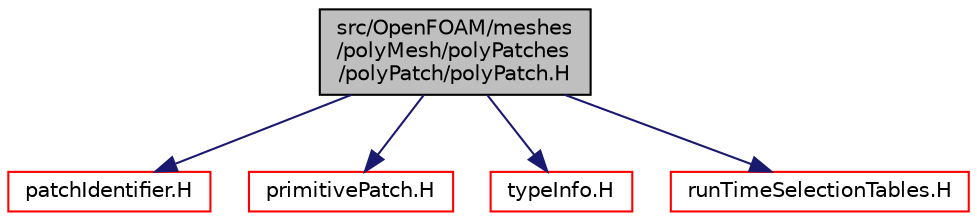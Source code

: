 digraph "src/OpenFOAM/meshes/polyMesh/polyPatches/polyPatch/polyPatch.H"
{
  bgcolor="transparent";
  edge [fontname="Helvetica",fontsize="10",labelfontname="Helvetica",labelfontsize="10"];
  node [fontname="Helvetica",fontsize="10",shape=record];
  Node0 [label="src/OpenFOAM/meshes\l/polyMesh/polyPatches\l/polyPatch/polyPatch.H",height=0.2,width=0.4,color="black", fillcolor="grey75", style="filled", fontcolor="black"];
  Node0 -> Node1 [color="midnightblue",fontsize="10",style="solid",fontname="Helvetica"];
  Node1 [label="patchIdentifier.H",height=0.2,width=0.4,color="red",URL="$a11900.html"];
  Node0 -> Node63 [color="midnightblue",fontsize="10",style="solid",fontname="Helvetica"];
  Node63 [label="primitivePatch.H",height=0.2,width=0.4,color="red",URL="$a12767.html"];
  Node0 -> Node140 [color="midnightblue",fontsize="10",style="solid",fontname="Helvetica"];
  Node140 [label="typeInfo.H",height=0.2,width=0.4,color="red",URL="$a10055.html"];
  Node0 -> Node141 [color="midnightblue",fontsize="10",style="solid",fontname="Helvetica"];
  Node141 [label="runTimeSelectionTables.H",height=0.2,width=0.4,color="red",URL="$a09992.html",tooltip="Macros to ease declaration of run-time selection tables. "];
}

